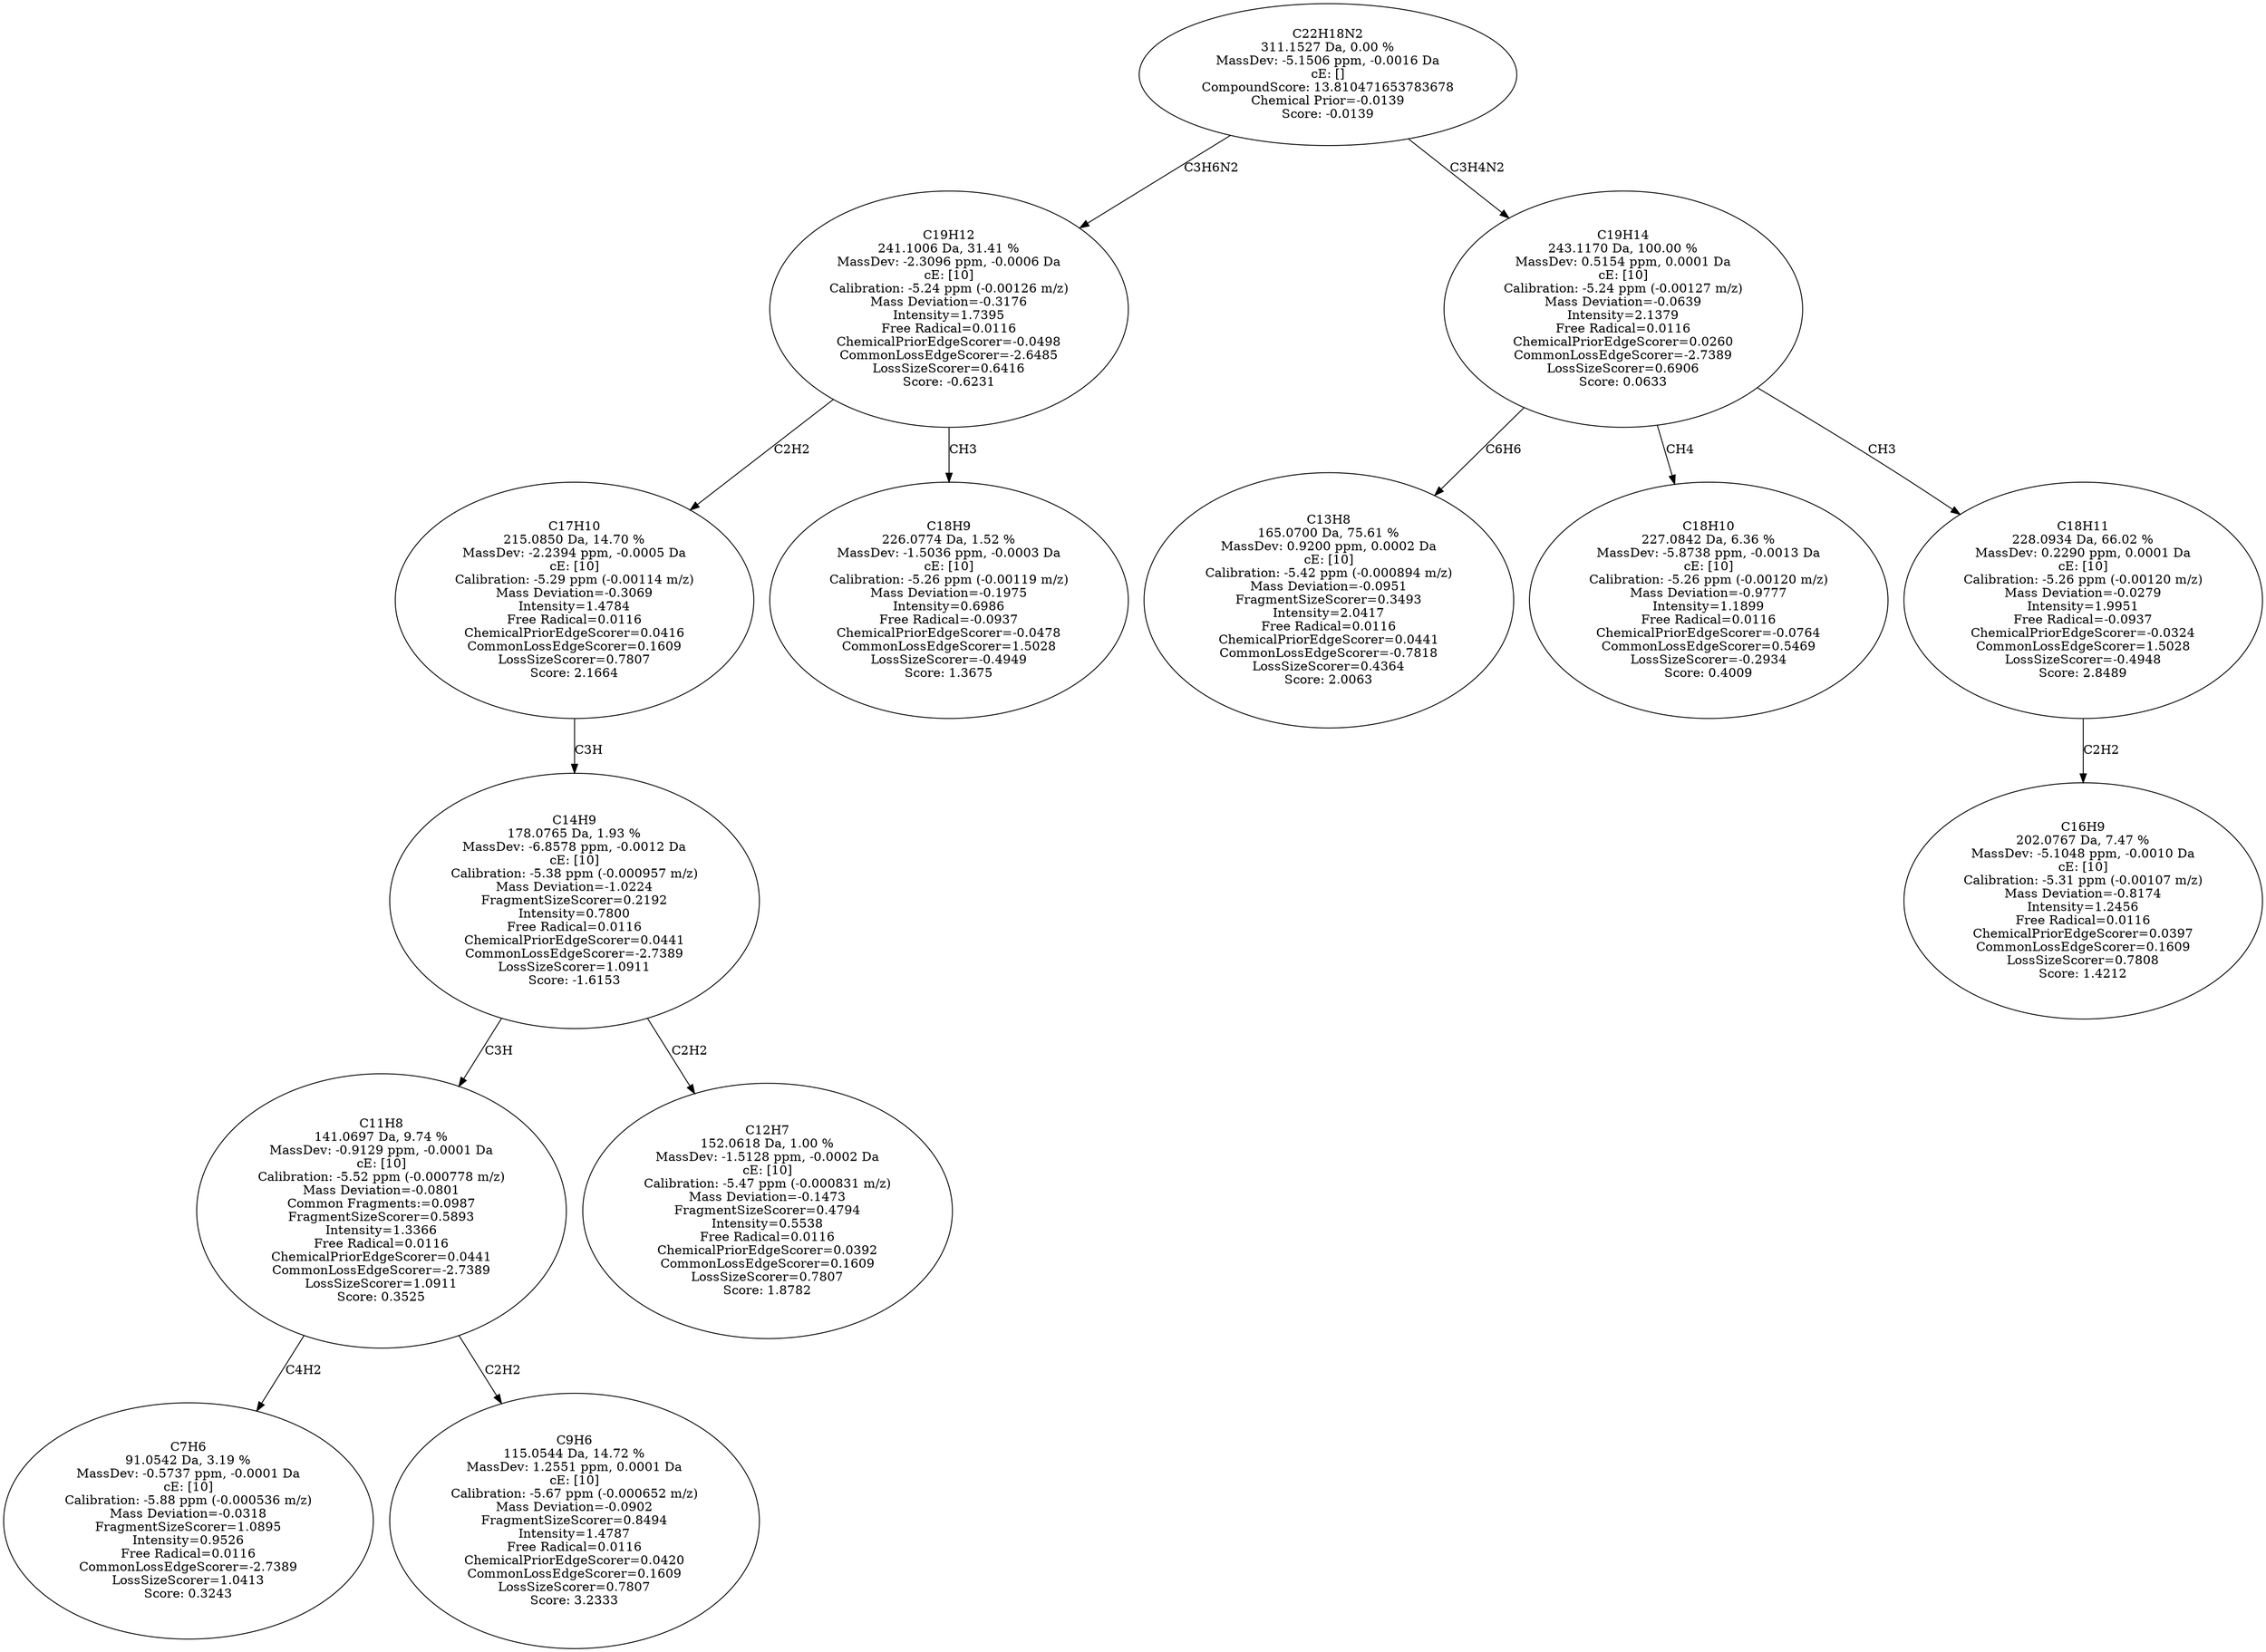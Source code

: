 strict digraph {
v1 [label="C7H6\n91.0542 Da, 3.19 %\nMassDev: -0.5737 ppm, -0.0001 Da\ncE: [10]\nCalibration: -5.88 ppm (-0.000536 m/z)\nMass Deviation=-0.0318\nFragmentSizeScorer=1.0895\nIntensity=0.9526\nFree Radical=0.0116\nCommonLossEdgeScorer=-2.7389\nLossSizeScorer=1.0413\nScore: 0.3243"];
v2 [label="C9H6\n115.0544 Da, 14.72 %\nMassDev: 1.2551 ppm, 0.0001 Da\ncE: [10]\nCalibration: -5.67 ppm (-0.000652 m/z)\nMass Deviation=-0.0902\nFragmentSizeScorer=0.8494\nIntensity=1.4787\nFree Radical=0.0116\nChemicalPriorEdgeScorer=0.0420\nCommonLossEdgeScorer=0.1609\nLossSizeScorer=0.7807\nScore: 3.2333"];
v3 [label="C11H8\n141.0697 Da, 9.74 %\nMassDev: -0.9129 ppm, -0.0001 Da\ncE: [10]\nCalibration: -5.52 ppm (-0.000778 m/z)\nMass Deviation=-0.0801\nCommon Fragments:=0.0987\nFragmentSizeScorer=0.5893\nIntensity=1.3366\nFree Radical=0.0116\nChemicalPriorEdgeScorer=0.0441\nCommonLossEdgeScorer=-2.7389\nLossSizeScorer=1.0911\nScore: 0.3525"];
v4 [label="C12H7\n152.0618 Da, 1.00 %\nMassDev: -1.5128 ppm, -0.0002 Da\ncE: [10]\nCalibration: -5.47 ppm (-0.000831 m/z)\nMass Deviation=-0.1473\nFragmentSizeScorer=0.4794\nIntensity=0.5538\nFree Radical=0.0116\nChemicalPriorEdgeScorer=0.0392\nCommonLossEdgeScorer=0.1609\nLossSizeScorer=0.7807\nScore: 1.8782"];
v5 [label="C14H9\n178.0765 Da, 1.93 %\nMassDev: -6.8578 ppm, -0.0012 Da\ncE: [10]\nCalibration: -5.38 ppm (-0.000957 m/z)\nMass Deviation=-1.0224\nFragmentSizeScorer=0.2192\nIntensity=0.7800\nFree Radical=0.0116\nChemicalPriorEdgeScorer=0.0441\nCommonLossEdgeScorer=-2.7389\nLossSizeScorer=1.0911\nScore: -1.6153"];
v6 [label="C17H10\n215.0850 Da, 14.70 %\nMassDev: -2.2394 ppm, -0.0005 Da\ncE: [10]\nCalibration: -5.29 ppm (-0.00114 m/z)\nMass Deviation=-0.3069\nIntensity=1.4784\nFree Radical=0.0116\nChemicalPriorEdgeScorer=0.0416\nCommonLossEdgeScorer=0.1609\nLossSizeScorer=0.7807\nScore: 2.1664"];
v7 [label="C18H9\n226.0774 Da, 1.52 %\nMassDev: -1.5036 ppm, -0.0003 Da\ncE: [10]\nCalibration: -5.26 ppm (-0.00119 m/z)\nMass Deviation=-0.1975\nIntensity=0.6986\nFree Radical=-0.0937\nChemicalPriorEdgeScorer=-0.0478\nCommonLossEdgeScorer=1.5028\nLossSizeScorer=-0.4949\nScore: 1.3675"];
v8 [label="C19H12\n241.1006 Da, 31.41 %\nMassDev: -2.3096 ppm, -0.0006 Da\ncE: [10]\nCalibration: -5.24 ppm (-0.00126 m/z)\nMass Deviation=-0.3176\nIntensity=1.7395\nFree Radical=0.0116\nChemicalPriorEdgeScorer=-0.0498\nCommonLossEdgeScorer=-2.6485\nLossSizeScorer=0.6416\nScore: -0.6231"];
v9 [label="C13H8\n165.0700 Da, 75.61 %\nMassDev: 0.9200 ppm, 0.0002 Da\ncE: [10]\nCalibration: -5.42 ppm (-0.000894 m/z)\nMass Deviation=-0.0951\nFragmentSizeScorer=0.3493\nIntensity=2.0417\nFree Radical=0.0116\nChemicalPriorEdgeScorer=0.0441\nCommonLossEdgeScorer=-0.7818\nLossSizeScorer=0.4364\nScore: 2.0063"];
v10 [label="C18H10\n227.0842 Da, 6.36 %\nMassDev: -5.8738 ppm, -0.0013 Da\ncE: [10]\nCalibration: -5.26 ppm (-0.00120 m/z)\nMass Deviation=-0.9777\nIntensity=1.1899\nFree Radical=0.0116\nChemicalPriorEdgeScorer=-0.0764\nCommonLossEdgeScorer=0.5469\nLossSizeScorer=-0.2934\nScore: 0.4009"];
v11 [label="C16H9\n202.0767 Da, 7.47 %\nMassDev: -5.1048 ppm, -0.0010 Da\ncE: [10]\nCalibration: -5.31 ppm (-0.00107 m/z)\nMass Deviation=-0.8174\nIntensity=1.2456\nFree Radical=0.0116\nChemicalPriorEdgeScorer=0.0397\nCommonLossEdgeScorer=0.1609\nLossSizeScorer=0.7808\nScore: 1.4212"];
v12 [label="C18H11\n228.0934 Da, 66.02 %\nMassDev: 0.2290 ppm, 0.0001 Da\ncE: [10]\nCalibration: -5.26 ppm (-0.00120 m/z)\nMass Deviation=-0.0279\nIntensity=1.9951\nFree Radical=-0.0937\nChemicalPriorEdgeScorer=-0.0324\nCommonLossEdgeScorer=1.5028\nLossSizeScorer=-0.4948\nScore: 2.8489"];
v13 [label="C19H14\n243.1170 Da, 100.00 %\nMassDev: 0.5154 ppm, 0.0001 Da\ncE: [10]\nCalibration: -5.24 ppm (-0.00127 m/z)\nMass Deviation=-0.0639\nIntensity=2.1379\nFree Radical=0.0116\nChemicalPriorEdgeScorer=0.0260\nCommonLossEdgeScorer=-2.7389\nLossSizeScorer=0.6906\nScore: 0.0633"];
v14 [label="C22H18N2\n311.1527 Da, 0.00 %\nMassDev: -5.1506 ppm, -0.0016 Da\ncE: []\nCompoundScore: 13.810471653783678\nChemical Prior=-0.0139\nScore: -0.0139"];
v3 -> v1 [label="C4H2"];
v3 -> v2 [label="C2H2"];
v5 -> v3 [label="C3H"];
v5 -> v4 [label="C2H2"];
v6 -> v5 [label="C3H"];
v8 -> v6 [label="C2H2"];
v8 -> v7 [label="CH3"];
v14 -> v8 [label="C3H6N2"];
v13 -> v9 [label="C6H6"];
v13 -> v10 [label="CH4"];
v12 -> v11 [label="C2H2"];
v13 -> v12 [label="CH3"];
v14 -> v13 [label="C3H4N2"];
}